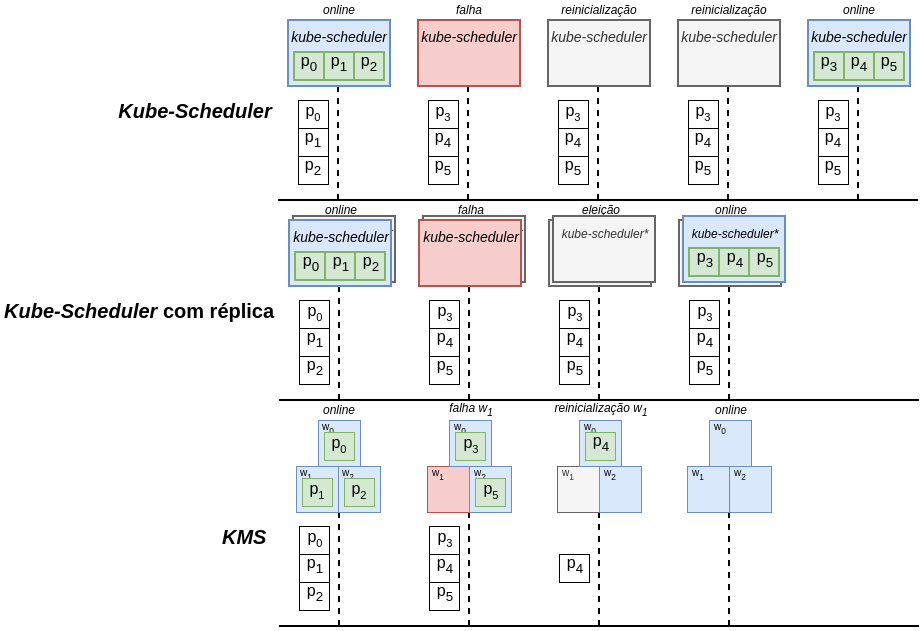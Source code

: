 <mxfile version="19.0.3" type="device"><diagram id="7KPL9dmES2Mr1tabIo1W" name="Página-1"><mxGraphModel dx="1638" dy="489" grid="1" gridSize="10" guides="1" tooltips="1" connect="1" arrows="1" fold="1" page="1" pageScale="1" pageWidth="827" pageHeight="1169" math="0" shadow="0"><root><mxCell id="0"/><mxCell id="1" parent="0"/><mxCell id="g4FxbwFVVfRgFNGjqPIC-5" value="kube-scheduler" style="rounded=0;whiteSpace=wrap;html=1;fontSize=7;verticalAlign=top;fontStyle=2;align=center;horizontal=1;spacing=0;fillColor=#f5f5f5;strokeColor=#666666;fontColor=#333333;" vertex="1" parent="1"><mxGeometry x="192.5" y="408" width="51" height="33" as="geometry"/></mxCell><mxCell id="g4FxbwFVVfRgFNGjqPIC-3" value="kube-scheduler" style="rounded=0;whiteSpace=wrap;html=1;fontSize=7;verticalAlign=top;fontStyle=2;align=center;horizontal=1;spacing=0;fillColor=#f5f5f5;strokeColor=#666666;fontColor=#333333;" vertex="1" parent="1"><mxGeometry x="127.5" y="408" width="51" height="33" as="geometry"/></mxCell><mxCell id="MjQQkFU-dYZmFgJmvv9--1" value="&lt;font style=&quot;font-size: 8px;&quot;&gt;p&lt;/font&gt;&lt;font style=&quot;font-size: 6.667px;&quot;&gt;&lt;sub&gt;0&lt;/sub&gt;&lt;/font&gt;" style="rounded=0;whiteSpace=wrap;html=1;fontColor=default;verticalAlign=bottom;strokeWidth=0.5;" parent="1" vertex="1"><mxGeometry x="130" y="350" width="15" height="14" as="geometry"/></mxCell><mxCell id="MjQQkFU-dYZmFgJmvv9--5" value="" style="endArrow=none;html=1;rounded=0;" parent="1" edge="1"><mxGeometry width="50" height="50" relative="1" as="geometry"><mxPoint x="120" y="400" as="sourcePoint"/><mxPoint x="440" y="400" as="targetPoint"/></mxGeometry></mxCell><mxCell id="MjQQkFU-dYZmFgJmvv9--11" value="&lt;font style=&quot;font-size: 8px;&quot;&gt;p&lt;sub&gt;1&lt;/sub&gt;&lt;/font&gt;" style="rounded=0;whiteSpace=wrap;html=1;fontColor=default;verticalAlign=bottom;strokeWidth=0.5;" parent="1" vertex="1"><mxGeometry x="130" y="364" width="15" height="14" as="geometry"/></mxCell><mxCell id="MjQQkFU-dYZmFgJmvv9--12" value="&lt;font style=&quot;font-size: 8px;&quot;&gt;p&lt;sub&gt;2&lt;/sub&gt;&lt;/font&gt;" style="rounded=0;whiteSpace=wrap;html=1;fontColor=default;verticalAlign=bottom;strokeWidth=0.5;" parent="1" vertex="1"><mxGeometry x="130" y="378" width="15" height="14" as="geometry"/></mxCell><mxCell id="MjQQkFU-dYZmFgJmvv9--13" value="" style="endArrow=none;html=1;rounded=0;dashed=1;fontSize=8;fontColor=default;" parent="1" edge="1"><mxGeometry width="50" height="50" relative="1" as="geometry"><mxPoint x="150" y="400" as="sourcePoint"/><mxPoint x="150" y="340" as="targetPoint"/></mxGeometry></mxCell><mxCell id="MjQQkFU-dYZmFgJmvv9--15" value="kube-scheduler" style="rounded=0;whiteSpace=wrap;html=1;fontSize=7;verticalAlign=top;fontStyle=2;align=center;horizontal=1;spacing=0;fillColor=#dae8fc;strokeColor=#6c8ebf;" parent="1" vertex="1"><mxGeometry x="125" y="310" width="51" height="33" as="geometry"/></mxCell><mxCell id="MjQQkFU-dYZmFgJmvv9--16" value="&lt;font style=&quot;font-size: 8px;&quot;&gt;p&lt;sub&gt;0&lt;/sub&gt;&lt;/font&gt;" style="rounded=0;whiteSpace=wrap;html=1;verticalAlign=bottom;fillColor=#d5e8d4;strokeColor=#82b366;" parent="1" vertex="1"><mxGeometry x="128" y="326" width="15" height="14" as="geometry"/></mxCell><mxCell id="MjQQkFU-dYZmFgJmvv9--17" value="&lt;font style=&quot;font-size: 8px;&quot;&gt;p&lt;sub&gt;1&lt;/sub&gt;&lt;/font&gt;" style="rounded=0;whiteSpace=wrap;html=1;verticalAlign=bottom;fillColor=#d5e8d4;strokeColor=#82b366;" parent="1" vertex="1"><mxGeometry x="143" y="326" width="15" height="14" as="geometry"/></mxCell><mxCell id="MjQQkFU-dYZmFgJmvv9--18" value="&lt;font style=&quot;font-size: 8px;&quot;&gt;p&lt;sub&gt;2&lt;/sub&gt;&lt;/font&gt;" style="rounded=0;whiteSpace=wrap;html=1;verticalAlign=bottom;fillColor=#d5e8d4;strokeColor=#82b366;" parent="1" vertex="1"><mxGeometry x="158" y="326" width="15" height="14" as="geometry"/></mxCell><mxCell id="MjQQkFU-dYZmFgJmvv9--30" value="&lt;font style=&quot;font-size: 8px;&quot;&gt;p&lt;/font&gt;&lt;font style=&quot;font-size: 6.667px;&quot;&gt;&lt;sub&gt;3&lt;/sub&gt;&lt;/font&gt;" style="rounded=0;whiteSpace=wrap;html=1;fontColor=default;verticalAlign=bottom;strokeWidth=0.5;" parent="1" vertex="1"><mxGeometry x="195" y="350" width="15" height="14" as="geometry"/></mxCell><mxCell id="MjQQkFU-dYZmFgJmvv9--31" value="&lt;font style=&quot;font-size: 8px;&quot;&gt;p&lt;sub&gt;4&lt;/sub&gt;&lt;/font&gt;" style="rounded=0;whiteSpace=wrap;html=1;fontColor=default;verticalAlign=bottom;strokeWidth=0.5;" parent="1" vertex="1"><mxGeometry x="195" y="364" width="15" height="14" as="geometry"/></mxCell><mxCell id="MjQQkFU-dYZmFgJmvv9--32" value="&lt;font style=&quot;font-size: 8px;&quot;&gt;p&lt;sub&gt;5&lt;/sub&gt;&lt;/font&gt;" style="rounded=0;whiteSpace=wrap;html=1;fontColor=default;verticalAlign=bottom;strokeWidth=0.5;" parent="1" vertex="1"><mxGeometry x="195" y="378" width="15" height="14" as="geometry"/></mxCell><mxCell id="MjQQkFU-dYZmFgJmvv9--33" value="" style="endArrow=none;html=1;rounded=0;dashed=1;fontSize=8;fontColor=default;" parent="1" edge="1"><mxGeometry width="50" height="50" relative="1" as="geometry"><mxPoint x="215" y="400" as="sourcePoint"/><mxPoint x="215" y="340" as="targetPoint"/></mxGeometry></mxCell><mxCell id="MjQQkFU-dYZmFgJmvv9--34" value="kube-scheduler" style="rounded=0;whiteSpace=wrap;html=1;fontSize=7;verticalAlign=top;fontStyle=2;align=center;horizontal=1;spacing=0;fillColor=#f8cecc;strokeColor=#b85450;" parent="1" vertex="1"><mxGeometry x="190" y="310" width="51" height="33" as="geometry"/></mxCell><mxCell id="MjQQkFU-dYZmFgJmvv9--43" value="&lt;font style=&quot;font-size: 8px;&quot;&gt;p&lt;/font&gt;&lt;font style=&quot;font-size: 6.667px;&quot;&gt;&lt;sub&gt;3&lt;/sub&gt;&lt;/font&gt;" style="rounded=0;whiteSpace=wrap;html=1;fontColor=default;verticalAlign=bottom;strokeWidth=0.5;" parent="1" vertex="1"><mxGeometry x="260" y="350" width="15" height="14" as="geometry"/></mxCell><mxCell id="MjQQkFU-dYZmFgJmvv9--44" value="&lt;font style=&quot;font-size: 8px;&quot;&gt;p&lt;sub&gt;4&lt;/sub&gt;&lt;/font&gt;" style="rounded=0;whiteSpace=wrap;html=1;fontColor=default;verticalAlign=bottom;strokeWidth=0.5;" parent="1" vertex="1"><mxGeometry x="260" y="364" width="15" height="14" as="geometry"/></mxCell><mxCell id="MjQQkFU-dYZmFgJmvv9--45" value="&lt;font style=&quot;font-size: 8px;&quot;&gt;p&lt;sub&gt;5&lt;/sub&gt;&lt;/font&gt;" style="rounded=0;whiteSpace=wrap;html=1;fontColor=default;verticalAlign=bottom;strokeWidth=0.5;" parent="1" vertex="1"><mxGeometry x="260" y="378" width="15" height="14" as="geometry"/></mxCell><mxCell id="MjQQkFU-dYZmFgJmvv9--46" value="" style="endArrow=none;html=1;rounded=0;dashed=1;fontSize=8;fontColor=default;" parent="1" edge="1"><mxGeometry width="50" height="50" relative="1" as="geometry"><mxPoint x="280" y="400" as="sourcePoint"/><mxPoint x="280" y="340" as="targetPoint"/></mxGeometry></mxCell><mxCell id="MjQQkFU-dYZmFgJmvv9--47" value="kube-scheduler" style="rounded=0;whiteSpace=wrap;html=1;fontSize=7;verticalAlign=top;fontStyle=2;align=center;horizontal=1;spacing=0;fillColor=#f5f5f5;fontColor=#333333;strokeColor=#666666;" parent="1" vertex="1"><mxGeometry x="255" y="310" width="51" height="33" as="geometry"/></mxCell><mxCell id="MjQQkFU-dYZmFgJmvv9--50" value="&lt;font style=&quot;font-size: 8px;&quot;&gt;p&lt;/font&gt;&lt;font style=&quot;font-size: 6.667px;&quot;&gt;&lt;sub&gt;3&lt;/sub&gt;&lt;/font&gt;" style="rounded=0;whiteSpace=wrap;html=1;fontColor=default;verticalAlign=bottom;strokeWidth=0.5;" parent="1" vertex="1"><mxGeometry x="325" y="350" width="15" height="14" as="geometry"/></mxCell><mxCell id="MjQQkFU-dYZmFgJmvv9--51" value="&lt;font style=&quot;font-size: 8px;&quot;&gt;p&lt;sub&gt;4&lt;/sub&gt;&lt;/font&gt;" style="rounded=0;whiteSpace=wrap;html=1;fontColor=default;verticalAlign=bottom;strokeWidth=0.5;" parent="1" vertex="1"><mxGeometry x="325" y="364" width="15" height="14" as="geometry"/></mxCell><mxCell id="MjQQkFU-dYZmFgJmvv9--52" value="&lt;font style=&quot;font-size: 8px;&quot;&gt;p&lt;sub&gt;5&lt;/sub&gt;&lt;/font&gt;" style="rounded=0;whiteSpace=wrap;html=1;fontColor=default;verticalAlign=bottom;strokeWidth=0.5;" parent="1" vertex="1"><mxGeometry x="325" y="378" width="15" height="14" as="geometry"/></mxCell><mxCell id="MjQQkFU-dYZmFgJmvv9--53" value="" style="endArrow=none;html=1;rounded=0;dashed=1;fontSize=8;fontColor=default;" parent="1" edge="1"><mxGeometry width="50" height="50" relative="1" as="geometry"><mxPoint x="345" y="400" as="sourcePoint"/><mxPoint x="345" y="340" as="targetPoint"/></mxGeometry></mxCell><mxCell id="MjQQkFU-dYZmFgJmvv9--54" value="kube-scheduler" style="rounded=0;whiteSpace=wrap;html=1;fontSize=7;verticalAlign=top;fontStyle=2;align=center;horizontal=1;spacing=0;fillColor=#f5f5f5;fontColor=#333333;strokeColor=#666666;" parent="1" vertex="1"><mxGeometry x="320" y="310" width="51" height="33" as="geometry"/></mxCell><mxCell id="MjQQkFU-dYZmFgJmvv9--55" value="&lt;font style=&quot;font-size: 8px;&quot;&gt;p&lt;/font&gt;&lt;font style=&quot;font-size: 6.667px;&quot;&gt;&lt;sub&gt;3&lt;/sub&gt;&lt;/font&gt;" style="rounded=0;whiteSpace=wrap;html=1;fontColor=default;verticalAlign=bottom;strokeWidth=0.5;" parent="1" vertex="1"><mxGeometry x="390" y="350" width="15" height="14" as="geometry"/></mxCell><mxCell id="MjQQkFU-dYZmFgJmvv9--56" value="&lt;font style=&quot;font-size: 8px;&quot;&gt;p&lt;sub&gt;4&lt;/sub&gt;&lt;/font&gt;" style="rounded=0;whiteSpace=wrap;html=1;fontColor=default;verticalAlign=bottom;strokeWidth=0.5;" parent="1" vertex="1"><mxGeometry x="390" y="364" width="15" height="14" as="geometry"/></mxCell><mxCell id="MjQQkFU-dYZmFgJmvv9--57" value="&lt;font style=&quot;font-size: 8px;&quot;&gt;p&lt;sub&gt;5&lt;/sub&gt;&lt;/font&gt;" style="rounded=0;whiteSpace=wrap;html=1;fontColor=default;verticalAlign=bottom;strokeWidth=0.5;" parent="1" vertex="1"><mxGeometry x="390" y="378" width="15" height="14" as="geometry"/></mxCell><mxCell id="MjQQkFU-dYZmFgJmvv9--58" value="" style="endArrow=none;html=1;rounded=0;dashed=1;fontSize=8;fontColor=default;" parent="1" edge="1"><mxGeometry width="50" height="50" relative="1" as="geometry"><mxPoint x="410" y="400" as="sourcePoint"/><mxPoint x="410" y="340" as="targetPoint"/></mxGeometry></mxCell><mxCell id="MjQQkFU-dYZmFgJmvv9--59" value="kube-scheduler" style="rounded=0;whiteSpace=wrap;html=1;fontSize=7;verticalAlign=top;fontStyle=2;align=center;horizontal=1;spacing=0;fillColor=#dae8fc;strokeColor=#6c8ebf;" parent="1" vertex="1"><mxGeometry x="385" y="310" width="51" height="33" as="geometry"/></mxCell><mxCell id="MjQQkFU-dYZmFgJmvv9--61" value="&lt;font style=&quot;font-size: 8px;&quot;&gt;p&lt;sub&gt;3&lt;/sub&gt;&lt;/font&gt;" style="rounded=0;whiteSpace=wrap;html=1;verticalAlign=bottom;fillColor=#d5e8d4;strokeColor=#82b366;" parent="1" vertex="1"><mxGeometry x="388" y="326" width="15" height="14" as="geometry"/></mxCell><mxCell id="MjQQkFU-dYZmFgJmvv9--62" value="&lt;font style=&quot;font-size: 8px;&quot;&gt;p&lt;sub&gt;4&lt;/sub&gt;&lt;/font&gt;" style="rounded=0;whiteSpace=wrap;html=1;verticalAlign=bottom;fillColor=#d5e8d4;strokeColor=#82b366;" parent="1" vertex="1"><mxGeometry x="403" y="326" width="15" height="14" as="geometry"/></mxCell><mxCell id="MjQQkFU-dYZmFgJmvv9--63" value="&lt;font style=&quot;font-size: 8px;&quot;&gt;p&lt;sub&gt;5&lt;/sub&gt;&lt;/font&gt;" style="rounded=0;whiteSpace=wrap;html=1;verticalAlign=bottom;fillColor=#d5e8d4;strokeColor=#82b366;" parent="1" vertex="1"><mxGeometry x="418" y="326" width="15" height="14" as="geometry"/></mxCell><mxCell id="MjQQkFU-dYZmFgJmvv9--64" value="&lt;i style=&quot;font-size: 6px;&quot;&gt;online&lt;/i&gt;" style="text;html=1;strokeColor=none;fillColor=none;align=center;verticalAlign=middle;whiteSpace=wrap;rounded=0;fontSize=6;fontColor=default;fontFamily=Helvetica;" parent="1" vertex="1"><mxGeometry x="125" y="300" width="51" height="10" as="geometry"/></mxCell><mxCell id="MjQQkFU-dYZmFgJmvv9--65" value="&lt;i style=&quot;font-size: 6px;&quot;&gt;falha&lt;/i&gt;" style="text;html=1;strokeColor=none;fillColor=none;align=center;verticalAlign=middle;whiteSpace=wrap;rounded=0;fontSize=6;fontColor=default;fontFamily=Helvetica;" parent="1" vertex="1"><mxGeometry x="190" y="300" width="51" height="10" as="geometry"/></mxCell><mxCell id="MjQQkFU-dYZmFgJmvv9--66" value="&lt;i style=&quot;font-size: 6px;&quot;&gt;reinicialização&lt;/i&gt;" style="text;html=1;strokeColor=none;fillColor=none;align=center;verticalAlign=middle;whiteSpace=wrap;rounded=0;fontSize=6;fontColor=default;fontFamily=Helvetica;" parent="1" vertex="1"><mxGeometry x="255" y="300" width="51" height="10" as="geometry"/></mxCell><mxCell id="MjQQkFU-dYZmFgJmvv9--67" value="&lt;i style=&quot;font-size: 6px;&quot;&gt;reinicialização&lt;/i&gt;" style="text;html=1;strokeColor=none;fillColor=none;align=center;verticalAlign=middle;whiteSpace=wrap;rounded=0;fontSize=6;fontColor=default;fontFamily=Helvetica;" parent="1" vertex="1"><mxGeometry x="320" y="300" width="51" height="10" as="geometry"/></mxCell><mxCell id="MjQQkFU-dYZmFgJmvv9--68" value="&lt;i style=&quot;font-size: 6px;&quot;&gt;online&lt;/i&gt;" style="text;html=1;strokeColor=none;fillColor=none;align=center;verticalAlign=middle;whiteSpace=wrap;rounded=0;fontSize=6;fontColor=default;fontFamily=Helvetica;" parent="1" vertex="1"><mxGeometry x="385" y="300" width="51" height="10" as="geometry"/></mxCell><mxCell id="MjQQkFU-dYZmFgJmvv9--69" value="&lt;font style=&quot;font-size: 8px;&quot;&gt;p&lt;/font&gt;&lt;font style=&quot;font-size: 6.667px;&quot;&gt;&lt;sub&gt;0&lt;/sub&gt;&lt;/font&gt;" style="rounded=0;whiteSpace=wrap;html=1;fontColor=default;verticalAlign=bottom;strokeWidth=0.5;" parent="1" vertex="1"><mxGeometry x="130.5" y="450" width="15" height="14" as="geometry"/></mxCell><mxCell id="MjQQkFU-dYZmFgJmvv9--70" value="" style="endArrow=none;html=1;rounded=0;" parent="1" edge="1"><mxGeometry width="50" height="50" relative="1" as="geometry"><mxPoint x="120.5" y="500" as="sourcePoint"/><mxPoint x="440.5" y="500" as="targetPoint"/></mxGeometry></mxCell><mxCell id="MjQQkFU-dYZmFgJmvv9--71" value="&lt;font style=&quot;font-size: 8px;&quot;&gt;p&lt;sub&gt;1&lt;/sub&gt;&lt;/font&gt;" style="rounded=0;whiteSpace=wrap;html=1;fontColor=default;verticalAlign=bottom;strokeWidth=0.5;" parent="1" vertex="1"><mxGeometry x="130.5" y="464" width="15" height="14" as="geometry"/></mxCell><mxCell id="MjQQkFU-dYZmFgJmvv9--72" value="&lt;font style=&quot;font-size: 8px;&quot;&gt;p&lt;sub&gt;2&lt;/sub&gt;&lt;/font&gt;" style="rounded=0;whiteSpace=wrap;html=1;fontColor=default;verticalAlign=bottom;strokeWidth=0.5;" parent="1" vertex="1"><mxGeometry x="130.5" y="478" width="15" height="14" as="geometry"/></mxCell><mxCell id="MjQQkFU-dYZmFgJmvv9--73" value="" style="endArrow=none;html=1;rounded=0;dashed=1;fontSize=8;fontColor=default;" parent="1" edge="1"><mxGeometry width="50" height="50" relative="1" as="geometry"><mxPoint x="150.5" y="500" as="sourcePoint"/><mxPoint x="150.5" y="440" as="targetPoint"/></mxGeometry></mxCell><mxCell id="MjQQkFU-dYZmFgJmvv9--74" value="kube-scheduler" style="rounded=0;whiteSpace=wrap;html=1;fontSize=7;verticalAlign=top;fontStyle=2;align=center;horizontal=1;spacing=0;fillColor=#dae8fc;strokeColor=#6c8ebf;" parent="1" vertex="1"><mxGeometry x="125.5" y="410" width="51" height="33" as="geometry"/></mxCell><mxCell id="MjQQkFU-dYZmFgJmvv9--75" value="&lt;font style=&quot;font-size: 8px;&quot;&gt;p&lt;sub&gt;0&lt;/sub&gt;&lt;/font&gt;" style="rounded=0;whiteSpace=wrap;html=1;verticalAlign=bottom;fillColor=#d5e8d4;strokeColor=#82b366;" parent="1" vertex="1"><mxGeometry x="128.5" y="426" width="15" height="14" as="geometry"/></mxCell><mxCell id="MjQQkFU-dYZmFgJmvv9--76" value="&lt;font style=&quot;font-size: 8px;&quot;&gt;p&lt;sub&gt;1&lt;/sub&gt;&lt;/font&gt;" style="rounded=0;whiteSpace=wrap;html=1;verticalAlign=bottom;fillColor=#d5e8d4;strokeColor=#82b366;" parent="1" vertex="1"><mxGeometry x="143.5" y="426" width="15" height="14" as="geometry"/></mxCell><mxCell id="MjQQkFU-dYZmFgJmvv9--77" value="&lt;font style=&quot;font-size: 8px;&quot;&gt;p&lt;sub&gt;2&lt;/sub&gt;&lt;/font&gt;" style="rounded=0;whiteSpace=wrap;html=1;verticalAlign=bottom;fillColor=#d5e8d4;strokeColor=#82b366;" parent="1" vertex="1"><mxGeometry x="158.5" y="426" width="15" height="14" as="geometry"/></mxCell><mxCell id="MjQQkFU-dYZmFgJmvv9--78" value="&lt;font style=&quot;font-size: 8px;&quot;&gt;p&lt;/font&gt;&lt;font style=&quot;font-size: 6.667px;&quot;&gt;&lt;sub&gt;3&lt;/sub&gt;&lt;/font&gt;" style="rounded=0;whiteSpace=wrap;html=1;fontColor=default;verticalAlign=bottom;strokeWidth=0.5;" parent="1" vertex="1"><mxGeometry x="195.5" y="450" width="15" height="14" as="geometry"/></mxCell><mxCell id="MjQQkFU-dYZmFgJmvv9--79" value="&lt;font style=&quot;font-size: 8px;&quot;&gt;p&lt;sub&gt;4&lt;/sub&gt;&lt;/font&gt;" style="rounded=0;whiteSpace=wrap;html=1;fontColor=default;verticalAlign=bottom;strokeWidth=0.5;" parent="1" vertex="1"><mxGeometry x="195.5" y="464" width="15" height="14" as="geometry"/></mxCell><mxCell id="MjQQkFU-dYZmFgJmvv9--80" value="&lt;font style=&quot;font-size: 8px;&quot;&gt;p&lt;sub&gt;5&lt;/sub&gt;&lt;/font&gt;" style="rounded=0;whiteSpace=wrap;html=1;fontColor=default;verticalAlign=bottom;strokeWidth=0.5;" parent="1" vertex="1"><mxGeometry x="195.5" y="478" width="15" height="14" as="geometry"/></mxCell><mxCell id="MjQQkFU-dYZmFgJmvv9--81" value="" style="endArrow=none;html=1;rounded=0;dashed=1;fontSize=8;fontColor=default;" parent="1" edge="1"><mxGeometry width="50" height="50" relative="1" as="geometry"><mxPoint x="215.5" y="500" as="sourcePoint"/><mxPoint x="215.5" y="440" as="targetPoint"/></mxGeometry></mxCell><mxCell id="MjQQkFU-dYZmFgJmvv9--82" value="kube-scheduler" style="rounded=0;whiteSpace=wrap;html=1;fontSize=7;verticalAlign=top;fontStyle=2;align=center;horizontal=1;spacing=0;fillColor=#f8cecc;strokeColor=#b85450;" parent="1" vertex="1"><mxGeometry x="190.5" y="410" width="51" height="33" as="geometry"/></mxCell><mxCell id="MjQQkFU-dYZmFgJmvv9--83" value="&lt;font style=&quot;font-size: 8px;&quot;&gt;p&lt;/font&gt;&lt;font style=&quot;font-size: 6.667px;&quot;&gt;&lt;sub&gt;3&lt;/sub&gt;&lt;/font&gt;" style="rounded=0;whiteSpace=wrap;html=1;fontColor=default;verticalAlign=bottom;strokeWidth=0.5;" parent="1" vertex="1"><mxGeometry x="260.5" y="450" width="15" height="14" as="geometry"/></mxCell><mxCell id="MjQQkFU-dYZmFgJmvv9--84" value="&lt;font style=&quot;font-size: 8px;&quot;&gt;p&lt;sub&gt;4&lt;/sub&gt;&lt;/font&gt;" style="rounded=0;whiteSpace=wrap;html=1;fontColor=default;verticalAlign=bottom;strokeWidth=0.5;" parent="1" vertex="1"><mxGeometry x="260.5" y="464" width="15" height="14" as="geometry"/></mxCell><mxCell id="MjQQkFU-dYZmFgJmvv9--85" value="&lt;font style=&quot;font-size: 8px;&quot;&gt;p&lt;sub&gt;5&lt;/sub&gt;&lt;/font&gt;" style="rounded=0;whiteSpace=wrap;html=1;fontColor=default;verticalAlign=bottom;strokeWidth=0.5;" parent="1" vertex="1"><mxGeometry x="260.5" y="478" width="15" height="14" as="geometry"/></mxCell><mxCell id="MjQQkFU-dYZmFgJmvv9--86" value="" style="endArrow=none;html=1;rounded=0;dashed=1;fontSize=8;fontColor=default;" parent="1" edge="1"><mxGeometry width="50" height="50" relative="1" as="geometry"><mxPoint x="280.5" y="500" as="sourcePoint"/><mxPoint x="280.5" y="440" as="targetPoint"/></mxGeometry></mxCell><mxCell id="MjQQkFU-dYZmFgJmvv9--87" value="kube-scheduler" style="rounded=0;whiteSpace=wrap;html=1;fontSize=7;verticalAlign=top;fontStyle=2;align=center;horizontal=1;spacing=0;fillColor=#f5f5f5;strokeColor=#666666;fontColor=#333333;" parent="1" vertex="1"><mxGeometry x="255.5" y="410" width="51" height="33" as="geometry"/></mxCell><mxCell id="MjQQkFU-dYZmFgJmvv9--88" value="&lt;font style=&quot;font-size: 8px;&quot;&gt;p&lt;/font&gt;&lt;font style=&quot;font-size: 6.667px;&quot;&gt;&lt;sub&gt;3&lt;/sub&gt;&lt;/font&gt;" style="rounded=0;whiteSpace=wrap;html=1;fontColor=default;verticalAlign=bottom;strokeWidth=0.5;" parent="1" vertex="1"><mxGeometry x="325.5" y="450" width="15" height="14" as="geometry"/></mxCell><mxCell id="MjQQkFU-dYZmFgJmvv9--89" value="&lt;font style=&quot;font-size: 8px;&quot;&gt;p&lt;sub&gt;4&lt;/sub&gt;&lt;/font&gt;" style="rounded=0;whiteSpace=wrap;html=1;fontColor=default;verticalAlign=bottom;strokeWidth=0.5;" parent="1" vertex="1"><mxGeometry x="325.5" y="464" width="15" height="14" as="geometry"/></mxCell><mxCell id="MjQQkFU-dYZmFgJmvv9--90" value="&lt;font style=&quot;font-size: 8px;&quot;&gt;p&lt;sub&gt;5&lt;/sub&gt;&lt;/font&gt;" style="rounded=0;whiteSpace=wrap;html=1;fontColor=default;verticalAlign=bottom;strokeWidth=0.5;" parent="1" vertex="1"><mxGeometry x="325.5" y="478" width="15" height="14" as="geometry"/></mxCell><mxCell id="MjQQkFU-dYZmFgJmvv9--91" value="" style="endArrow=none;html=1;rounded=0;dashed=1;fontSize=8;fontColor=default;" parent="1" edge="1"><mxGeometry width="50" height="50" relative="1" as="geometry"><mxPoint x="345.5" y="500" as="sourcePoint"/><mxPoint x="345.5" y="440" as="targetPoint"/></mxGeometry></mxCell><mxCell id="MjQQkFU-dYZmFgJmvv9--92" value="kube-scheduler" style="rounded=0;whiteSpace=wrap;html=1;fontSize=7;verticalAlign=top;fontStyle=2;align=center;horizontal=1;spacing=0;fillColor=#f5f5f5;strokeColor=#666666;fontColor=#333333;" parent="1" vertex="1"><mxGeometry x="320.5" y="410" width="51" height="33" as="geometry"/></mxCell><mxCell id="MjQQkFU-dYZmFgJmvv9--101" value="&lt;i style=&quot;font-size: 6px;&quot;&gt;online&lt;/i&gt;" style="text;html=1;strokeColor=none;fillColor=none;align=center;verticalAlign=middle;whiteSpace=wrap;rounded=0;fontSize=6;fontColor=default;fontFamily=Helvetica;" parent="1" vertex="1"><mxGeometry x="125.5" y="400" width="51" height="10" as="geometry"/></mxCell><mxCell id="MjQQkFU-dYZmFgJmvv9--102" value="&lt;i style=&quot;font-size: 6px;&quot;&gt;falha&lt;/i&gt;" style="text;html=1;strokeColor=none;fillColor=none;align=center;verticalAlign=middle;whiteSpace=wrap;rounded=0;fontSize=6;fontColor=default;fontFamily=Helvetica;" parent="1" vertex="1"><mxGeometry x="190.5" y="400" width="51" height="10" as="geometry"/></mxCell><mxCell id="MjQQkFU-dYZmFgJmvv9--103" value="&lt;i style=&quot;font-size: 6px;&quot;&gt;eleição&lt;/i&gt;" style="text;html=1;strokeColor=none;fillColor=none;align=center;verticalAlign=middle;whiteSpace=wrap;rounded=0;fontSize=6;fontColor=default;fontFamily=Helvetica;" parent="1" vertex="1"><mxGeometry x="255.5" y="400" width="51" height="10" as="geometry"/></mxCell><mxCell id="MjQQkFU-dYZmFgJmvv9--104" value="&lt;i style=&quot;font-size: 6px;&quot;&gt;online&lt;/i&gt;" style="text;html=1;strokeColor=none;fillColor=none;align=center;verticalAlign=middle;whiteSpace=wrap;rounded=0;fontSize=6;fontColor=default;fontFamily=Helvetica;" parent="1" vertex="1"><mxGeometry x="320.5" y="400" width="51" height="10" as="geometry"/></mxCell><mxCell id="g4FxbwFVVfRgFNGjqPIC-1" value="&lt;i&gt;Kube-Scheduler&lt;/i&gt;" style="text;html=1;strokeColor=none;fillColor=none;align=center;verticalAlign=middle;whiteSpace=wrap;rounded=0;fontSize=10;fontStyle=1" vertex="1" parent="1"><mxGeometry x="35.5" y="340" width="84.5" height="30" as="geometry"/></mxCell><mxCell id="g4FxbwFVVfRgFNGjqPIC-2" value="&lt;i&gt;Kube-Scheduler &lt;/i&gt;com réplica" style="text;html=1;strokeColor=none;fillColor=none;align=left;verticalAlign=middle;whiteSpace=wrap;rounded=0;fontSize=10;fontStyle=1" vertex="1" parent="1"><mxGeometry x="-19" y="440" width="139" height="30" as="geometry"/></mxCell><mxCell id="g4FxbwFVVfRgFNGjqPIC-6" value="&lt;font style=&quot;font-size: 6px;&quot;&gt;kube-scheduler*&lt;/font&gt;" style="rounded=0;whiteSpace=wrap;html=1;fontSize=7;verticalAlign=top;fontStyle=2;align=center;horizontal=1;spacing=0;fillColor=#f5f5f5;strokeColor=#666666;fontColor=#333333;" vertex="1" parent="1"><mxGeometry x="257.5" y="408" width="51" height="33" as="geometry"/></mxCell><mxCell id="g4FxbwFVVfRgFNGjqPIC-7" value="&lt;font style=&quot;font-size: 6px;&quot;&gt;kube-scheduler*&lt;/font&gt;" style="rounded=0;whiteSpace=wrap;html=1;fontSize=7;verticalAlign=top;fontStyle=2;align=center;horizontal=1;spacing=0;fillColor=#dae8fc;strokeColor=#6c8ebf;" vertex="1" parent="1"><mxGeometry x="322.5" y="408" width="51" height="33" as="geometry"/></mxCell><mxCell id="g4FxbwFVVfRgFNGjqPIC-8" value="&lt;font style=&quot;font-size: 8px;&quot;&gt;p&lt;sub&gt;3&lt;/sub&gt;&lt;/font&gt;" style="rounded=0;whiteSpace=wrap;html=1;verticalAlign=bottom;fillColor=#d5e8d4;strokeColor=#82b366;" vertex="1" parent="1"><mxGeometry x="325.5" y="424" width="15" height="14" as="geometry"/></mxCell><mxCell id="g4FxbwFVVfRgFNGjqPIC-9" value="&lt;font style=&quot;font-size: 8px;&quot;&gt;p&lt;sub&gt;4&lt;/sub&gt;&lt;/font&gt;" style="rounded=0;whiteSpace=wrap;html=1;verticalAlign=bottom;fillColor=#d5e8d4;strokeColor=#82b366;" vertex="1" parent="1"><mxGeometry x="340.5" y="424" width="15" height="14" as="geometry"/></mxCell><mxCell id="g4FxbwFVVfRgFNGjqPIC-10" value="&lt;font style=&quot;font-size: 8px;&quot;&gt;p&lt;sub&gt;5&lt;/sub&gt;&lt;/font&gt;" style="rounded=0;whiteSpace=wrap;html=1;verticalAlign=bottom;fillColor=#d5e8d4;strokeColor=#82b366;" vertex="1" parent="1"><mxGeometry x="355.5" y="424" width="15" height="14" as="geometry"/></mxCell><mxCell id="g4FxbwFVVfRgFNGjqPIC-13" value="&lt;font style=&quot;font-size: 8px;&quot;&gt;p&lt;/font&gt;&lt;font style=&quot;font-size: 6.667px;&quot;&gt;&lt;sub&gt;0&lt;/sub&gt;&lt;/font&gt;" style="rounded=0;whiteSpace=wrap;html=1;fontColor=default;verticalAlign=bottom;strokeWidth=0.5;" vertex="1" parent="1"><mxGeometry x="130.5" y="563" width="15" height="14" as="geometry"/></mxCell><mxCell id="g4FxbwFVVfRgFNGjqPIC-14" value="" style="endArrow=none;html=1;rounded=0;" edge="1" parent="1"><mxGeometry width="50" height="50" relative="1" as="geometry"><mxPoint x="120.5" y="613" as="sourcePoint"/><mxPoint x="440.5" y="613" as="targetPoint"/></mxGeometry></mxCell><mxCell id="g4FxbwFVVfRgFNGjqPIC-15" value="&lt;font style=&quot;font-size: 8px;&quot;&gt;p&lt;sub&gt;1&lt;/sub&gt;&lt;/font&gt;" style="rounded=0;whiteSpace=wrap;html=1;fontColor=default;verticalAlign=bottom;strokeWidth=0.5;" vertex="1" parent="1"><mxGeometry x="130.5" y="577" width="15" height="14" as="geometry"/></mxCell><mxCell id="g4FxbwFVVfRgFNGjqPIC-16" value="&lt;font style=&quot;font-size: 8px;&quot;&gt;p&lt;sub&gt;2&lt;/sub&gt;&lt;/font&gt;" style="rounded=0;whiteSpace=wrap;html=1;fontColor=default;verticalAlign=bottom;strokeWidth=0.5;" vertex="1" parent="1"><mxGeometry x="130.5" y="591" width="15" height="14" as="geometry"/></mxCell><mxCell id="g4FxbwFVVfRgFNGjqPIC-17" value="" style="endArrow=none;html=1;rounded=0;dashed=1;fontSize=8;fontColor=default;strokeWidth=1;" edge="1" parent="1"><mxGeometry width="50" height="50" relative="1" as="geometry"><mxPoint x="150.5" y="613" as="sourcePoint"/><mxPoint x="150.5" y="553" as="targetPoint"/></mxGeometry></mxCell><mxCell id="g4FxbwFVVfRgFNGjqPIC-22" value="&lt;font style=&quot;font-size: 8px;&quot;&gt;p&lt;/font&gt;&lt;font style=&quot;font-size: 6.667px;&quot;&gt;&lt;sub&gt;3&lt;/sub&gt;&lt;/font&gt;" style="rounded=0;whiteSpace=wrap;html=1;fontColor=default;verticalAlign=bottom;strokeWidth=0.5;" vertex="1" parent="1"><mxGeometry x="195.5" y="563" width="15" height="14" as="geometry"/></mxCell><mxCell id="g4FxbwFVVfRgFNGjqPIC-23" value="&lt;font style=&quot;font-size: 8px;&quot;&gt;p&lt;sub&gt;4&lt;/sub&gt;&lt;/font&gt;" style="rounded=0;whiteSpace=wrap;html=1;fontColor=default;verticalAlign=bottom;strokeWidth=0.5;" vertex="1" parent="1"><mxGeometry x="195.5" y="577" width="15" height="14" as="geometry"/></mxCell><mxCell id="g4FxbwFVVfRgFNGjqPIC-24" value="&lt;font style=&quot;font-size: 8px;&quot;&gt;p&lt;sub&gt;5&lt;/sub&gt;&lt;/font&gt;" style="rounded=0;whiteSpace=wrap;html=1;fontColor=default;verticalAlign=bottom;strokeWidth=0.5;" vertex="1" parent="1"><mxGeometry x="195.5" y="591" width="15" height="14" as="geometry"/></mxCell><mxCell id="g4FxbwFVVfRgFNGjqPIC-25" value="" style="endArrow=none;html=1;rounded=0;dashed=1;fontSize=8;fontColor=default;" edge="1" parent="1"><mxGeometry width="50" height="50" relative="1" as="geometry"><mxPoint x="215.5" y="613" as="sourcePoint"/><mxPoint x="215.5" y="553" as="targetPoint"/></mxGeometry></mxCell><mxCell id="g4FxbwFVVfRgFNGjqPIC-28" value="&lt;font style=&quot;font-size: 8px;&quot;&gt;p&lt;sub&gt;4&lt;/sub&gt;&lt;/font&gt;" style="rounded=0;whiteSpace=wrap;html=1;fontColor=default;verticalAlign=bottom;strokeWidth=0.5;" vertex="1" parent="1"><mxGeometry x="260.5" y="577" width="15" height="14" as="geometry"/></mxCell><mxCell id="g4FxbwFVVfRgFNGjqPIC-30" value="" style="endArrow=none;html=1;rounded=0;dashed=1;fontSize=8;fontColor=default;" edge="1" parent="1"><mxGeometry width="50" height="50" relative="1" as="geometry"><mxPoint x="280.5" y="613" as="sourcePoint"/><mxPoint x="280.5" y="553" as="targetPoint"/></mxGeometry></mxCell><mxCell id="g4FxbwFVVfRgFNGjqPIC-35" value="" style="endArrow=none;html=1;rounded=0;dashed=1;fontSize=8;fontColor=default;" edge="1" parent="1"><mxGeometry width="50" height="50" relative="1" as="geometry"><mxPoint x="345.5" y="613" as="sourcePoint"/><mxPoint x="345.5" y="553" as="targetPoint"/></mxGeometry></mxCell><mxCell id="g4FxbwFVVfRgFNGjqPIC-47" value="&lt;font style=&quot;font-size: 5px;&quot;&gt;w&lt;sub&gt;1&lt;/sub&gt;&lt;/font&gt;" style="rounded=0;whiteSpace=wrap;html=1;fontSize=10;verticalAlign=top;align=left;spacing=0;spacingLeft=2;spacingTop=-9;strokeWidth=0.5;fillColor=#dae8fc;strokeColor=#6c8ebf;" vertex="1" parent="1"><mxGeometry x="129" y="533" width="21" height="23" as="geometry"/></mxCell><mxCell id="g4FxbwFVVfRgFNGjqPIC-51" value="&lt;font style=&quot;font-size: 8px;&quot;&gt;p&lt;/font&gt;&lt;font style=&quot;font-size: 6.667px;&quot;&gt;&lt;sub&gt;1&lt;/sub&gt;&lt;/font&gt;" style="rounded=0;whiteSpace=wrap;html=1;verticalAlign=bottom;strokeWidth=0.5;fillColor=#d5e8d4;strokeColor=#82b366;" vertex="1" parent="1"><mxGeometry x="132" y="539" width="15" height="14" as="geometry"/></mxCell><mxCell id="g4FxbwFVVfRgFNGjqPIC-52" value="&lt;font style=&quot;font-size: 5px;&quot;&gt;w&lt;sub&gt;2&lt;/sub&gt;&lt;/font&gt;" style="rounded=0;whiteSpace=wrap;html=1;fontSize=10;verticalAlign=top;align=left;spacing=0;spacingLeft=2;spacingTop=-9;strokeWidth=0.5;fillColor=#dae8fc;strokeColor=#6c8ebf;" vertex="1" parent="1"><mxGeometry x="150" y="533" width="21" height="23" as="geometry"/></mxCell><mxCell id="g4FxbwFVVfRgFNGjqPIC-53" value="&lt;font style=&quot;font-size: 8px;&quot;&gt;p&lt;/font&gt;&lt;font style=&quot;font-size: 6.667px;&quot;&gt;&lt;sub&gt;2&lt;/sub&gt;&lt;/font&gt;" style="rounded=0;whiteSpace=wrap;html=1;verticalAlign=bottom;strokeWidth=0.5;fillColor=#d5e8d4;strokeColor=#82b366;" vertex="1" parent="1"><mxGeometry x="153" y="539" width="15" height="14" as="geometry"/></mxCell><mxCell id="g4FxbwFVVfRgFNGjqPIC-54" value="&lt;font style=&quot;font-size: 5px;&quot;&gt;w&lt;sub&gt;0&lt;/sub&gt;&lt;/font&gt;" style="rounded=0;whiteSpace=wrap;html=1;fontSize=10;verticalAlign=top;align=left;spacing=0;spacingLeft=2;spacingTop=-9;strokeWidth=0.5;fillColor=#dae8fc;strokeColor=#6c8ebf;" vertex="1" parent="1"><mxGeometry x="140" y="510.0" width="21" height="23" as="geometry"/></mxCell><mxCell id="g4FxbwFVVfRgFNGjqPIC-57" value="&lt;font style=&quot;font-size: 8px;&quot;&gt;p&lt;/font&gt;&lt;font style=&quot;font-size: 6.667px;&quot;&gt;&lt;sub&gt;0&lt;/sub&gt;&lt;/font&gt;" style="rounded=0;whiteSpace=wrap;html=1;verticalAlign=bottom;strokeWidth=0.5;fillColor=#d5e8d4;strokeColor=#82b366;" vertex="1" parent="1"><mxGeometry x="143" y="516" width="15" height="14" as="geometry"/></mxCell><mxCell id="g4FxbwFVVfRgFNGjqPIC-58" value="&lt;i&gt;KMS&lt;/i&gt;" style="text;html=1;strokeColor=none;fillColor=none;align=left;verticalAlign=middle;whiteSpace=wrap;rounded=0;fontSize=10;fontStyle=1" vertex="1" parent="1"><mxGeometry x="90" y="553" width="30" height="30" as="geometry"/></mxCell><mxCell id="g4FxbwFVVfRgFNGjqPIC-59" value="&lt;font style=&quot;font-size: 5px;&quot;&gt;w&lt;sub&gt;1&lt;/sub&gt;&lt;/font&gt;" style="rounded=0;whiteSpace=wrap;html=1;fontSize=10;verticalAlign=top;align=left;spacing=0;spacingLeft=2;spacingTop=-9;strokeWidth=0.5;fillColor=#f8cecc;strokeColor=#b85450;" vertex="1" parent="1"><mxGeometry x="194.5" y="533" width="21" height="23" as="geometry"/></mxCell><mxCell id="g4FxbwFVVfRgFNGjqPIC-61" value="&lt;font style=&quot;font-size: 5px;&quot;&gt;w&lt;sub&gt;2&lt;/sub&gt;&lt;/font&gt;" style="rounded=0;whiteSpace=wrap;html=1;fontSize=10;verticalAlign=top;align=left;spacing=0;spacingLeft=2;spacingTop=-9;strokeWidth=0.5;fillColor=#dae8fc;strokeColor=#6c8ebf;" vertex="1" parent="1"><mxGeometry x="215.5" y="533" width="21" height="23" as="geometry"/></mxCell><mxCell id="g4FxbwFVVfRgFNGjqPIC-62" value="&lt;font style=&quot;font-size: 8px;&quot;&gt;p&lt;/font&gt;&lt;font style=&quot;font-size: 6.667px;&quot;&gt;&lt;sub&gt;5&lt;/sub&gt;&lt;/font&gt;" style="rounded=0;whiteSpace=wrap;html=1;verticalAlign=bottom;strokeWidth=0.5;fillColor=#d5e8d4;strokeColor=#82b366;" vertex="1" parent="1"><mxGeometry x="218.5" y="539" width="15" height="14" as="geometry"/></mxCell><mxCell id="g4FxbwFVVfRgFNGjqPIC-63" value="&lt;font style=&quot;font-size: 5px;&quot;&gt;w&lt;sub&gt;0&lt;/sub&gt;&lt;/font&gt;" style="rounded=0;whiteSpace=wrap;html=1;fontSize=10;verticalAlign=top;align=left;spacing=0;spacingLeft=2;spacingTop=-9;strokeWidth=0.5;fillColor=#dae8fc;strokeColor=#6c8ebf;" vertex="1" parent="1"><mxGeometry x="205.5" y="510.0" width="21" height="23" as="geometry"/></mxCell><mxCell id="g4FxbwFVVfRgFNGjqPIC-64" value="&lt;font style=&quot;font-size: 8px;&quot;&gt;p&lt;/font&gt;&lt;font style=&quot;font-size: 6.667px;&quot;&gt;&lt;sub&gt;3&lt;/sub&gt;&lt;/font&gt;" style="rounded=0;whiteSpace=wrap;html=1;verticalAlign=bottom;strokeWidth=0.5;fillColor=#d5e8d4;strokeColor=#82b366;" vertex="1" parent="1"><mxGeometry x="208.5" y="516" width="15" height="14" as="geometry"/></mxCell><mxCell id="g4FxbwFVVfRgFNGjqPIC-65" value="&lt;i style=&quot;font-size: 6px;&quot;&gt;online&lt;/i&gt;" style="text;html=1;strokeColor=none;fillColor=none;align=center;verticalAlign=middle;whiteSpace=wrap;rounded=0;fontSize=6;fontColor=default;fontFamily=Helvetica;" vertex="1" parent="1"><mxGeometry x="125" y="500.0" width="51" height="10" as="geometry"/></mxCell><mxCell id="g4FxbwFVVfRgFNGjqPIC-66" value="&lt;i style=&quot;font-size: 6px;&quot;&gt;falha w&lt;sub&gt;1&lt;/sub&gt;&lt;/i&gt;" style="text;html=1;strokeColor=none;fillColor=none;align=center;verticalAlign=middle;whiteSpace=wrap;rounded=0;fontSize=6;fontColor=default;fontFamily=Helvetica;" vertex="1" parent="1"><mxGeometry x="190.5" y="500.0" width="51" height="10" as="geometry"/></mxCell><mxCell id="g4FxbwFVVfRgFNGjqPIC-67" value="&lt;font style=&quot;font-size: 5px;&quot;&gt;w&lt;sub&gt;1&lt;/sub&gt;&lt;/font&gt;" style="rounded=0;whiteSpace=wrap;html=1;fontSize=10;verticalAlign=top;align=left;spacing=0;spacingLeft=2;spacingTop=-9;strokeWidth=0.5;fillColor=#f5f5f5;strokeColor=#666666;fontColor=#333333;" vertex="1" parent="1"><mxGeometry x="259.5" y="533" width="21" height="23" as="geometry"/></mxCell><mxCell id="g4FxbwFVVfRgFNGjqPIC-68" value="&lt;font style=&quot;font-size: 5px;&quot;&gt;w&lt;sub&gt;2&lt;/sub&gt;&lt;/font&gt;" style="rounded=0;whiteSpace=wrap;html=1;fontSize=10;verticalAlign=top;align=left;spacing=0;spacingLeft=2;spacingTop=-9;strokeWidth=0.5;fillColor=#dae8fc;strokeColor=#6c8ebf;" vertex="1" parent="1"><mxGeometry x="280.5" y="533" width="21" height="23" as="geometry"/></mxCell><mxCell id="g4FxbwFVVfRgFNGjqPIC-70" value="&lt;font style=&quot;font-size: 5px;&quot;&gt;w&lt;sub&gt;0&lt;/sub&gt;&lt;/font&gt;" style="rounded=0;whiteSpace=wrap;html=1;fontSize=10;verticalAlign=top;align=left;spacing=0;spacingLeft=2;spacingTop=-9;strokeWidth=0.5;fillColor=#dae8fc;strokeColor=#6c8ebf;" vertex="1" parent="1"><mxGeometry x="270.5" y="510.0" width="21" height="23" as="geometry"/></mxCell><mxCell id="g4FxbwFVVfRgFNGjqPIC-72" value="&lt;i style=&quot;font-size: 6px;&quot;&gt;reinicialização w&lt;sub&gt;1&lt;/sub&gt;&lt;/i&gt;" style="text;html=1;strokeColor=none;fillColor=none;align=center;verticalAlign=middle;whiteSpace=wrap;rounded=0;fontSize=6;fontColor=default;fontFamily=Helvetica;" vertex="1" parent="1"><mxGeometry x="255.5" y="500.0" width="51" height="10" as="geometry"/></mxCell><mxCell id="g4FxbwFVVfRgFNGjqPIC-73" value="&lt;font style=&quot;font-size: 5px;&quot;&gt;w&lt;sub&gt;1&lt;/sub&gt;&lt;/font&gt;" style="rounded=0;whiteSpace=wrap;html=1;fontSize=10;verticalAlign=top;align=left;spacing=0;spacingLeft=2;spacingTop=-9;strokeWidth=0.5;fillColor=#dae8fc;strokeColor=#6c8ebf;" vertex="1" parent="1"><mxGeometry x="324.5" y="533" width="21" height="23" as="geometry"/></mxCell><mxCell id="g4FxbwFVVfRgFNGjqPIC-74" value="&lt;font style=&quot;font-size: 5px;&quot;&gt;w&lt;sub&gt;2&lt;/sub&gt;&lt;/font&gt;" style="rounded=0;whiteSpace=wrap;html=1;fontSize=10;verticalAlign=top;align=left;spacing=0;spacingLeft=2;spacingTop=-9;strokeWidth=0.5;fillColor=#dae8fc;strokeColor=#6c8ebf;" vertex="1" parent="1"><mxGeometry x="345.5" y="533" width="21" height="23" as="geometry"/></mxCell><mxCell id="g4FxbwFVVfRgFNGjqPIC-76" value="&lt;font style=&quot;font-size: 5px;&quot;&gt;w&lt;sub&gt;0&lt;/sub&gt;&lt;/font&gt;" style="rounded=0;whiteSpace=wrap;html=1;fontSize=10;verticalAlign=top;align=left;spacing=0;spacingLeft=2;spacingTop=-9;strokeWidth=0.5;fillColor=#dae8fc;strokeColor=#6c8ebf;" vertex="1" parent="1"><mxGeometry x="335.5" y="510.0" width="21" height="23" as="geometry"/></mxCell><mxCell id="g4FxbwFVVfRgFNGjqPIC-78" value="&lt;i&gt;online&lt;/i&gt;" style="text;html=1;strokeColor=none;fillColor=none;align=center;verticalAlign=middle;whiteSpace=wrap;rounded=0;fontSize=6;fontColor=default;fontFamily=Helvetica;" vertex="1" parent="1"><mxGeometry x="320.5" y="500.0" width="51" height="10" as="geometry"/></mxCell><mxCell id="g4FxbwFVVfRgFNGjqPIC-79" value="&lt;font style=&quot;font-size: 8px;&quot;&gt;p&lt;sub&gt;4&lt;/sub&gt;&lt;/font&gt;" style="rounded=0;whiteSpace=wrap;html=1;verticalAlign=bottom;strokeWidth=0.5;fillColor=#d5e8d4;strokeColor=#82b366;" vertex="1" parent="1"><mxGeometry x="273.5" y="516" width="15" height="14" as="geometry"/></mxCell></root></mxGraphModel></diagram></mxfile>